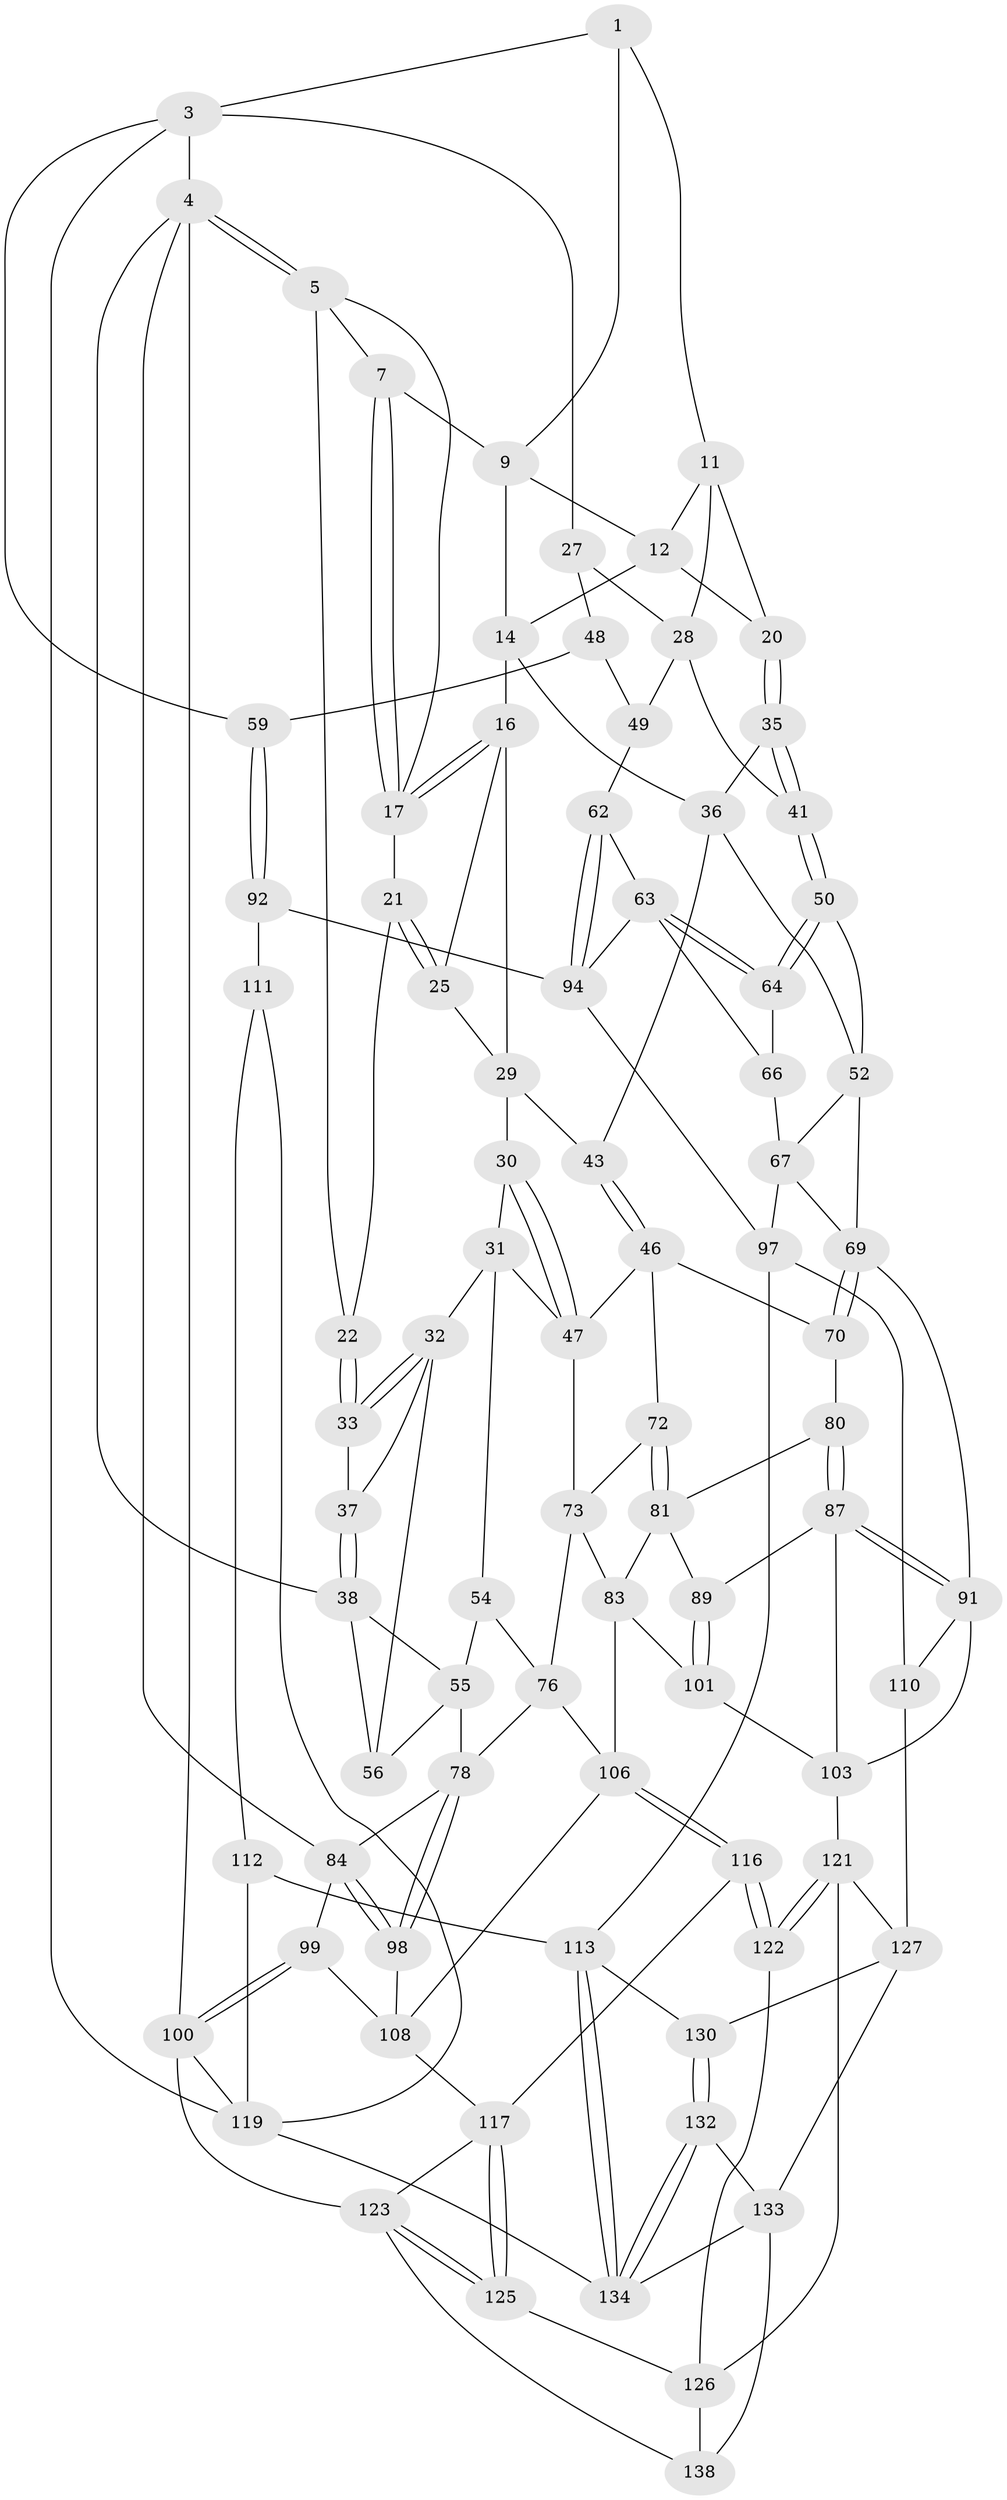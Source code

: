 // Generated by graph-tools (version 1.1) at 2025/52/02/27/25 19:52:44]
// undirected, 84 vertices, 182 edges
graph export_dot {
graph [start="1"]
  node [color=gray90,style=filled];
  1 [pos="+0.9860250895760768+0",super="+2"];
  3 [pos="+1+0",super="+26"];
  4 [pos="+0+0",super="+39"];
  5 [pos="+0+0",super="+6"];
  7 [pos="+0.6024123970570285+0",super="+8"];
  9 [pos="+0.828382717279106+0.07183416962327537",super="+10"];
  11 [pos="+0.8699693417453543+0.12075602835399167",super="+19"];
  12 [pos="+0.8288203127522702+0.0735990477413688",super="+13"];
  14 [pos="+0.7217918928460044+0.18785028364047773",super="+15"];
  16 [pos="+0.6278386563587354+0.1709646537476143",super="+24"];
  17 [pos="+0.6029768921426075+0",super="+18"];
  20 [pos="+0.8072157481743836+0.22057152416754344"];
  21 [pos="+0.3730703927227323+0.17003657857175256"];
  22 [pos="+0.33668858988035616+0.18125778346335963",super="+23"];
  25 [pos="+0.37887785320917183+0.1748806289291224"];
  27 [pos="+1+0.2430860767146966"];
  28 [pos="+0.8909207275876325+0.2245828119797594",super="+40"];
  29 [pos="+0.3873068158229903+0.29624010154584546",super="+44"];
  30 [pos="+0.3831282726495118+0.32439609879336234"];
  31 [pos="+0.2728888566120341+0.34234195151174907",super="+53"];
  32 [pos="+0.266070171951842+0.33795887110174666",super="+45"];
  33 [pos="+0.2563910155691462+0.293497208053662",super="+34"];
  35 [pos="+0.790738137719481+0.35129082557260244"];
  36 [pos="+0.7282381366492937+0.35814327172318094",super="+42"];
  37 [pos="+0.12689588316497927+0.32109811557452744"];
  38 [pos="+0+0.4202381661035752",super="+58"];
  41 [pos="+0.830346238695407+0.4118961704428027"];
  43 [pos="+0.5734316008038427+0.38521043792172105"];
  46 [pos="+0.5696962647111907+0.38850812469177787",super="+71"];
  47 [pos="+0.41601636969476125+0.3659083579138928",super="+57"];
  48 [pos="+0.9174880168215424+0.39905314493883876",super="+60"];
  49 [pos="+0.8611716866463256+0.41778195738614193",super="+61"];
  50 [pos="+0.792247625716355+0.44759163821592063",super="+51"];
  52 [pos="+0.626485285300245+0.4070260159319712",super="+68"];
  54 [pos="+0.25680092331581306+0.4993425911642785"];
  55 [pos="+0.21162014163284024+0.4804057225366375",super="+74"];
  56 [pos="+0.1859238261348202+0.39750320927700994"];
  59 [pos="+1+0.5947042276375565"];
  62 [pos="+0.8589280045638473+0.5704670780771885"];
  63 [pos="+0.8571418824936691+0.570658931986729",super="+86"];
  64 [pos="+0.7775502303923101+0.5227281056787667",super="+65"];
  66 [pos="+0.7291858552538285+0.5516512104989119"];
  67 [pos="+0.7054030210083937+0.5718402011431737",super="+95"];
  69 [pos="+0.5862352146427007+0.5625421487669178",super="+90"];
  70 [pos="+0.5554756078510097+0.5203959821125737"];
  72 [pos="+0.3923473208897363+0.5066192491677775"];
  73 [pos="+0.3708007386972723+0.5028481096837356",super="+75"];
  76 [pos="+0.24296192273695014+0.6251488537881124",super="+77"];
  78 [pos="+0.13683236516807082+0.5947933096344227",super="+79"];
  80 [pos="+0.5093406404754492+0.5518901087179824"];
  81 [pos="+0.4438907376051412+0.5571653407789965",super="+82"];
  83 [pos="+0.36114263764687027+0.638846367290588",super="+102"];
  84 [pos="+0+0.6656905694426452",super="+85"];
  87 [pos="+0.49573003439312335+0.6454454246618345",super="+88"];
  89 [pos="+0.4402441830410644+0.6400716002469713"];
  91 [pos="+0.5615221597413956+0.6771203600855364",super="+105"];
  92 [pos="+1+0.6307818762761338",super="+93"];
  94 [pos="+0.9543814928807665+0.6511669780107473",super="+96"];
  97 [pos="+0.7483868775305814+0.7075137056109237",super="+109"];
  98 [pos="+0.11168938872536957+0.6660142952095854"];
  99 [pos="+0+0.7979286232873852"];
  100 [pos="+0+1"];
  101 [pos="+0.39030640876498335+0.7493890792497746"];
  103 [pos="+0.44867138818850727+0.7855552143194515",super="+104"];
  106 [pos="+0.245439944723788+0.7380639154545111",super="+107"];
  108 [pos="+0.1379783271883749+0.7250222443685946",super="+115"];
  110 [pos="+0.63848406299403+0.7976013589403852"];
  111 [pos="+0.8924948654388746+0.7958909370030313",super="+120"];
  112 [pos="+0.8278781930331698+0.8295518127768698"];
  113 [pos="+0.76360424804914+0.8268514802949811",super="+114"];
  116 [pos="+0.24944427790014595+0.7644331966920589"];
  117 [pos="+0.2109458731036961+0.8074272771794189",super="+118"];
  119 [pos="+1+1",super="+131"];
  121 [pos="+0.42738378660628934+0.8563422754159329",super="+129"];
  122 [pos="+0.30332702713150617+0.8195897376704555"];
  123 [pos="+0.15995327041950064+0.9220621455132841",super="+124"];
  125 [pos="+0.17397925069429007+0.9145707864088813"];
  126 [pos="+0.22273747836651878+0.9106558978270994",super="+135"];
  127 [pos="+0.5334852840772321+0.8594804934279839",super="+128"];
  130 [pos="+0.5933938110643485+0.9330479125683466"];
  132 [pos="+0.5962827851357156+0.9502612905913075"];
  133 [pos="+0.48186286756211977+1",super="+137"];
  134 [pos="+0.7198350937739452+1",super="+136"];
  138 [pos="+0.27364533749082554+1"];
  1 -- 9;
  1 -- 3;
  1 -- 11;
  3 -- 4;
  3 -- 119;
  3 -- 27;
  3 -- 59;
  4 -- 5;
  4 -- 5;
  4 -- 100;
  4 -- 38;
  4 -- 84;
  5 -- 17;
  5 -- 7;
  5 -- 22;
  7 -- 17;
  7 -- 17;
  7 -- 9;
  9 -- 12;
  9 -- 14;
  11 -- 12;
  11 -- 20;
  11 -- 28;
  12 -- 20;
  12 -- 14;
  14 -- 16;
  14 -- 36;
  16 -- 17;
  16 -- 17;
  16 -- 25;
  16 -- 29;
  17 -- 21;
  20 -- 35;
  20 -- 35;
  21 -- 22;
  21 -- 25;
  21 -- 25;
  22 -- 33 [weight=2];
  22 -- 33;
  25 -- 29;
  27 -- 28;
  27 -- 48;
  28 -- 41;
  28 -- 49;
  29 -- 30;
  29 -- 43;
  30 -- 31;
  30 -- 47;
  30 -- 47;
  31 -- 32;
  31 -- 54;
  31 -- 47;
  32 -- 33;
  32 -- 33;
  32 -- 56;
  32 -- 37;
  33 -- 37;
  35 -- 36;
  35 -- 41;
  35 -- 41;
  36 -- 43;
  36 -- 52;
  37 -- 38;
  37 -- 38;
  38 -- 56;
  38 -- 55;
  41 -- 50;
  41 -- 50;
  43 -- 46;
  43 -- 46;
  46 -- 47;
  46 -- 72;
  46 -- 70;
  47 -- 73;
  48 -- 49 [weight=2];
  48 -- 59;
  49 -- 62;
  50 -- 64 [weight=2];
  50 -- 64;
  50 -- 52;
  52 -- 67;
  52 -- 69;
  54 -- 55;
  54 -- 76;
  55 -- 56;
  55 -- 78;
  59 -- 92;
  59 -- 92;
  62 -- 63;
  62 -- 94;
  62 -- 94;
  63 -- 64;
  63 -- 64;
  63 -- 66;
  63 -- 94;
  64 -- 66;
  66 -- 67;
  67 -- 97;
  67 -- 69;
  69 -- 70;
  69 -- 70;
  69 -- 91;
  70 -- 80;
  72 -- 73;
  72 -- 81;
  72 -- 81;
  73 -- 83;
  73 -- 76;
  76 -- 106;
  76 -- 78;
  78 -- 98;
  78 -- 98;
  78 -- 84;
  80 -- 81;
  80 -- 87;
  80 -- 87;
  81 -- 89;
  81 -- 83;
  83 -- 106;
  83 -- 101;
  84 -- 98;
  84 -- 98;
  84 -- 99;
  87 -- 91;
  87 -- 91;
  87 -- 89;
  87 -- 103;
  89 -- 101;
  89 -- 101;
  91 -- 110;
  91 -- 103;
  92 -- 94;
  92 -- 111 [weight=2];
  94 -- 97;
  97 -- 110;
  97 -- 113;
  98 -- 108;
  99 -- 100;
  99 -- 100;
  99 -- 108;
  100 -- 119;
  100 -- 123;
  101 -- 103;
  103 -- 121;
  106 -- 116;
  106 -- 116;
  106 -- 108;
  108 -- 117;
  110 -- 127;
  111 -- 112;
  111 -- 119;
  112 -- 113;
  112 -- 119;
  113 -- 134;
  113 -- 134;
  113 -- 130;
  116 -- 117;
  116 -- 122;
  116 -- 122;
  117 -- 125;
  117 -- 125;
  117 -- 123;
  119 -- 134;
  121 -- 122;
  121 -- 122;
  121 -- 127;
  121 -- 126;
  122 -- 126;
  123 -- 125;
  123 -- 125;
  123 -- 138;
  125 -- 126;
  126 -- 138;
  127 -- 130;
  127 -- 133;
  130 -- 132;
  130 -- 132;
  132 -- 133;
  132 -- 134;
  132 -- 134;
  133 -- 138;
  133 -- 134;
}
